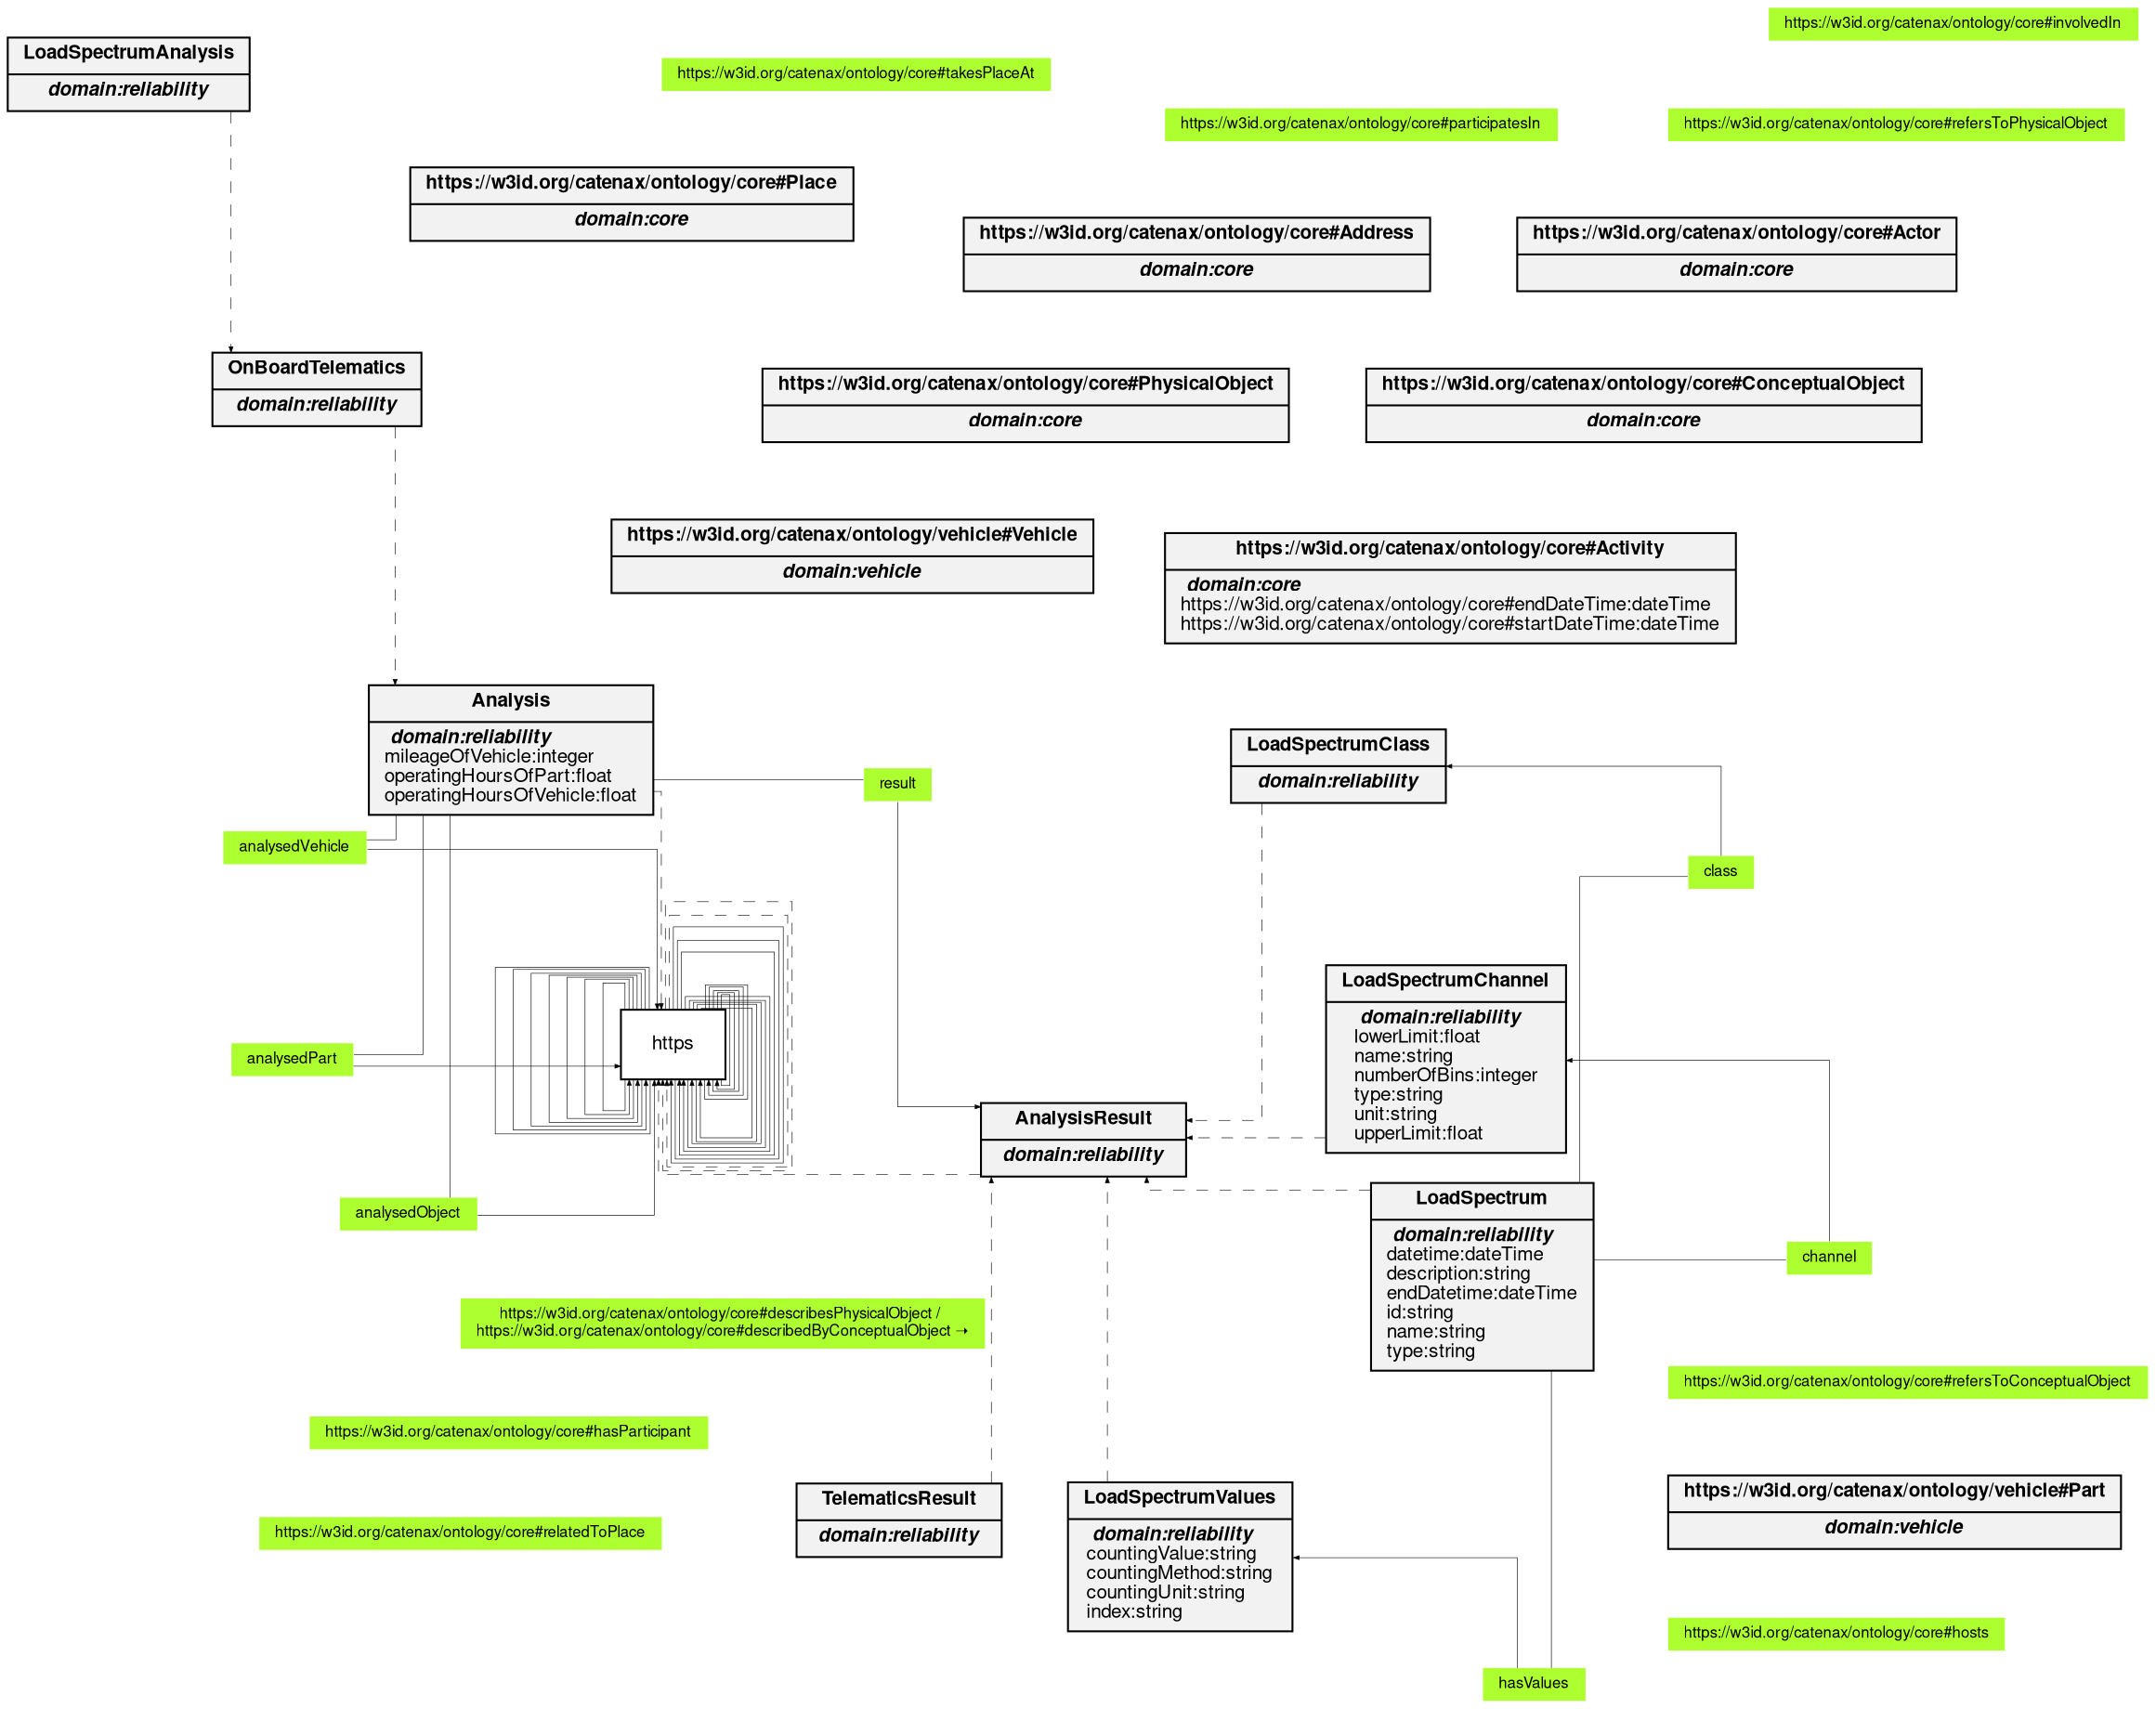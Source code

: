digraph reliability_ontology {
	graph [fontname="Helvetica,Arial,sans-serif" fontsize=10 layout=neato overlap=scalexy splines=ortho]
	node [fillcolor=gray95 fontname="Helvetica,Arial,sans-serif" fontsize=10 shape=record]
	edge [arrowsize=0.3 fontname="Helvetica,Arial,sans-serif" fontsize=10 penwidth=0.3]
	"https://w3id.org/catenax/ontology/core#Activity" [label=<{<b>https://w3id.org/catenax/ontology/core#Activity</b> | <i><b> domain:core</b></i> <br align="left"/>https://w3id.org/catenax/ontology/core#endDateTime:dateTime<br align="left"/>https://w3id.org/catenax/ontology/core#startDateTime:dateTime<br align="left"/>}> style=filled]
	"https://w3id.org/catenax/ontology/core#Actor" [label=<{<b>https://w3id.org/catenax/ontology/core#Actor</b> | <i><b> domain:core</b></i> <br align="left"/>}> style=filled]
	"https://w3id.org/catenax/ontology/core#Address" [label=<{<b>https://w3id.org/catenax/ontology/core#Address</b> | <i><b> domain:core</b></i> <br align="left"/>}> style=filled]
	"https://w3id.org/catenax/ontology/core#ConceptualObject" [label=<{<b>https://w3id.org/catenax/ontology/core#ConceptualObject</b> | <i><b> domain:core</b></i> <br align="left"/>}> style=filled]
	"https://w3id.org/catenax/ontology/core#PhysicalObject" [label=<{<b>https://w3id.org/catenax/ontology/core#PhysicalObject</b> | <i><b> domain:core</b></i> <br align="left"/>}> style=filled]
	"https://w3id.org/catenax/ontology/core#Place" [label=<{<b>https://w3id.org/catenax/ontology/core#Place</b> | <i><b> domain:core</b></i> <br align="left"/>}> style=filled]
	Analysis [label=<{<b>Analysis</b> | <i><b> domain:reliability</b></i> <br align="left"/>mileageOfVehicle:integer<br align="left"/>operatingHoursOfPart:float<br align="left"/>operatingHoursOfVehicle:float<br align="left"/>}> style=filled]
	AnalysisResult [label=<{<b>AnalysisResult</b> | <i><b> domain:reliability</b></i> <br align="left"/>}> style=filled]
	LoadSpectrum [label=<{<b>LoadSpectrum</b> | <i><b> domain:reliability</b></i> <br align="left"/>datetime:dateTime<br align="left"/>description:string<br align="left"/>endDatetime:dateTime<br align="left"/>id:string<br align="left"/>name:string<br align="left"/>type:string<br align="left"/>}> style=filled]
	LoadSpectrumAnalysis [label=<{<b>LoadSpectrumAnalysis</b> | <i><b> domain:reliability</b></i> <br align="left"/>}> style=filled]
	LoadSpectrumChannel [label=<{<b>LoadSpectrumChannel</b> | <i><b> domain:reliability</b></i> <br align="left"/>lowerLimit:float<br align="left"/>name:string<br align="left"/>numberOfBins:integer<br align="left"/>type:string<br align="left"/>unit:string<br align="left"/>upperLimit:float<br align="left"/>}> style=filled]
	LoadSpectrumClass [label=<{<b>LoadSpectrumClass</b> | <i><b> domain:reliability</b></i> <br align="left"/>}> style=filled]
	LoadSpectrumValues [label=<{<b>LoadSpectrumValues</b> | <i><b> domain:reliability</b></i> <br align="left"/>countingValue:string<br align="left"/>countingMethod:string<br align="left"/>countingUnit:string<br align="left"/>index:string<br align="left"/>}> style=filled]
	OnBoardTelematics [label=<{<b>OnBoardTelematics</b> | <i><b> domain:reliability</b></i> <br align="left"/>}> style=filled]
	TelematicsResult [label=<{<b>TelematicsResult</b> | <i><b> domain:reliability</b></i> <br align="left"/>}> style=filled]
	"https://w3id.org/catenax/ontology/vehicle#Part" [label=<{<b>https://w3id.org/catenax/ontology/vehicle#Part</b> | <i><b> domain:vehicle</b></i> <br align="left"/>}> style=filled]
	"https://w3id.org/catenax/ontology/vehicle#Vehicle" [label=<{<b>https://w3id.org/catenax/ontology/vehicle#Vehicle</b> | <i><b> domain:vehicle</b></i> <br align="left"/>}> style=filled]
	"https://w3id.org/catenax/ontology/core#describesPhysicalObject" [label="https://w3id.org/catenax/ontology/core#describesPhysicalObject / 
https://w3id.org/catenax/ontology/core#describedByConceptualObject ➝" fillcolor=greenyellow fontsize=8 height=0 shape=plaintext style=filled width=0]
	"https://w3id.org/catenax/ontology/core#hasParticipant" [label="https://w3id.org/catenax/ontology/core#hasParticipant" fillcolor=greenyellow fontsize=8 height=0 shape=plaintext style=filled width=0]
	"https://w3id.org/catenax/ontology/core#hosts" [label="https://w3id.org/catenax/ontology/core#hosts" fillcolor=greenyellow fontsize=8 height=0 shape=plaintext style=filled width=0]
	"https://w3id.org/catenax/ontology/core#involvedIn" [label="https://w3id.org/catenax/ontology/core#involvedIn" fillcolor=greenyellow fontsize=8 height=0 shape=plaintext style=filled width=0]
	"https://w3id.org/catenax/ontology/core#participatesIn" [label="https://w3id.org/catenax/ontology/core#participatesIn" fillcolor=greenyellow fontsize=8 height=0 shape=plaintext style=filled width=0]
	"https://w3id.org/catenax/ontology/core#refersToConceptualObject" [label="https://w3id.org/catenax/ontology/core#refersToConceptualObject" fillcolor=greenyellow fontsize=8 height=0 shape=plaintext style=filled width=0]
	"https://w3id.org/catenax/ontology/core#refersToPhysicalObject" [label="https://w3id.org/catenax/ontology/core#refersToPhysicalObject" fillcolor=greenyellow fontsize=8 height=0 shape=plaintext style=filled width=0]
	"https://w3id.org/catenax/ontology/core#relatedToPlace" [label="https://w3id.org/catenax/ontology/core#relatedToPlace" fillcolor=greenyellow fontsize=8 height=0 shape=plaintext style=filled width=0]
	"https://w3id.org/catenax/ontology/core#takesPlaceAt" [label="https://w3id.org/catenax/ontology/core#takesPlaceAt" fillcolor=greenyellow fontsize=8 height=0 shape=plaintext style=filled width=0]
	analysedObject [label=analysedObject fillcolor=greenyellow fontsize=8 height=0 shape=plaintext style=filled width=0]
	analysedPart [label=analysedPart fillcolor=greenyellow fontsize=8 height=0 shape=plaintext style=filled width=0]
	analysedVehicle [label=analysedVehicle fillcolor=greenyellow fontsize=8 height=0 shape=plaintext style=filled width=0]
	channel [label=channel fillcolor=greenyellow fontsize=8 height=0 shape=plaintext style=filled width=0]
	class [label=class fillcolor=greenyellow fontsize=8 height=0 shape=plaintext style=filled width=0]
	result [label=result fillcolor=greenyellow fontsize=8 height=0 shape=plaintext style=filled width=0]
	hasValues [label=hasValues fillcolor=greenyellow fontsize=8 height=0 shape=plaintext style=filled width=0]
	https:"//w3id.org/catenax/ontology/core#ConceptualObject" -> https:"//w3id.org/catenax/ontology/core#describesPhysicalObject" [arrowhead=none]
	https:"//w3id.org/catenax/ontology/core#describesPhysicalObject" -> https:"//w3id.org/catenax/ontology/core#PhysicalObject"
	https:"//w3id.org/catenax/ontology/core#Activity" -> https:"//w3id.org/catenax/ontology/core#hasParticipant" [arrowhead=none]
	https:"//w3id.org/catenax/ontology/core#hasParticipant" -> https:"//w3id.org/catenax/ontology/core#Actor"
	https:"//w3id.org/catenax/ontology/core#Place" -> https:"//w3id.org/catenax/ontology/core#hosts" [arrowhead=none]
	https:"//w3id.org/catenax/ontology/core#hosts" -> https:"//w3id.org/catenax/ontology/core#Activity"
	https:"//w3id.org/catenax/ontology/core#ConceptualObject" -> https:"//w3id.org/catenax/ontology/core#involvedIn" [arrowhead=none]
	https:"//w3id.org/catenax/ontology/core#involvedIn" -> https:"//w3id.org/catenax/ontology/core#Activity"
	https:"//w3id.org/catenax/ontology/core#PhysicalObject" -> https:"//w3id.org/catenax/ontology/core#involvedIn" [arrowhead=none]
	https:"//w3id.org/catenax/ontology/core#involvedIn" -> https:"//w3id.org/catenax/ontology/core#Activity"
	https:"//w3id.org/catenax/ontology/core#Actor" -> https:"//w3id.org/catenax/ontology/core#participatesIn" [arrowhead=none]
	https:"//w3id.org/catenax/ontology/core#participatesIn" -> https:"//w3id.org/catenax/ontology/core#Activity"
	https:"//w3id.org/catenax/ontology/core#Activity" -> https:"//w3id.org/catenax/ontology/core#refersToConceptualObject" [arrowhead=none]
	https:"//w3id.org/catenax/ontology/core#refersToConceptualObject" -> https:"//w3id.org/catenax/ontology/core#ConceptualObject"
	https:"//w3id.org/catenax/ontology/core#Activity" -> https:"//w3id.org/catenax/ontology/core#refersToPhysicalObject" [arrowhead=none]
	https:"//w3id.org/catenax/ontology/core#refersToPhysicalObject" -> https:"//w3id.org/catenax/ontology/core#ConceptualObject"
	https:"//w3id.org/catenax/ontology/core#Actor" -> https:"//w3id.org/catenax/ontology/core#relatedToPlace" [arrowhead=none]
	https:"//w3id.org/catenax/ontology/core#relatedToPlace" -> https:"//w3id.org/catenax/ontology/core#Place"
	https:"//w3id.org/catenax/ontology/core#Activity" -> https:"//w3id.org/catenax/ontology/core#takesPlaceAt" [arrowhead=none]
	https:"//w3id.org/catenax/ontology/core#takesPlaceAt" -> https:"//w3id.org/catenax/ontology/core#Place"
	Analysis -> analysedObject [arrowhead=none]
	analysedObject -> https:"//w3id.org/catenax/ontology/core#PhysicalObject"
	Analysis -> analysedPart [arrowhead=none]
	analysedPart -> https:"//w3id.org/catenax/ontology/vehicle#Part"
	Analysis -> analysedVehicle [arrowhead=none]
	analysedVehicle -> https:"//w3id.org/catenax/ontology/vehicle#Vehicle"
	LoadSpectrum -> channel [arrowhead=none]
	channel -> LoadSpectrumChannel
	LoadSpectrum -> class [arrowhead=none]
	class -> LoadSpectrumClass
	Analysis -> result [arrowhead=none]
	result -> AnalysisResult
	LoadSpectrum -> hasValues [arrowhead=none]
	hasValues -> LoadSpectrumValues
	Analysis -> https:"//w3id.org/catenax/ontology/core#Activity" [style=dashed]
	AnalysisResult -> https:"//w3id.org/catenax/ontology/core#ConceptualObject" [style=dashed]
	LoadSpectrum -> AnalysisResult [style=dashed]
	LoadSpectrumChannel -> AnalysisResult [style=dashed]
	LoadSpectrumClass -> AnalysisResult [style=dashed]
	LoadSpectrumValues -> AnalysisResult [style=dashed]
	TelematicsResult -> AnalysisResult [style=dashed]
	LoadSpectrumAnalysis -> OnBoardTelematics [style=dashed]
	OnBoardTelematics -> Analysis [style=dashed]
	https:"//w3id.org/catenax/ontology/vehicle#Part" -> https:"//w3id.org/catenax/ontology/core#PhysicalObject" [style=dashed]
	https:"//w3id.org/catenax/ontology/vehicle#Vehicle" -> https:"//w3id.org/catenax/ontology/core#PhysicalObject" [style=dashed]
}
